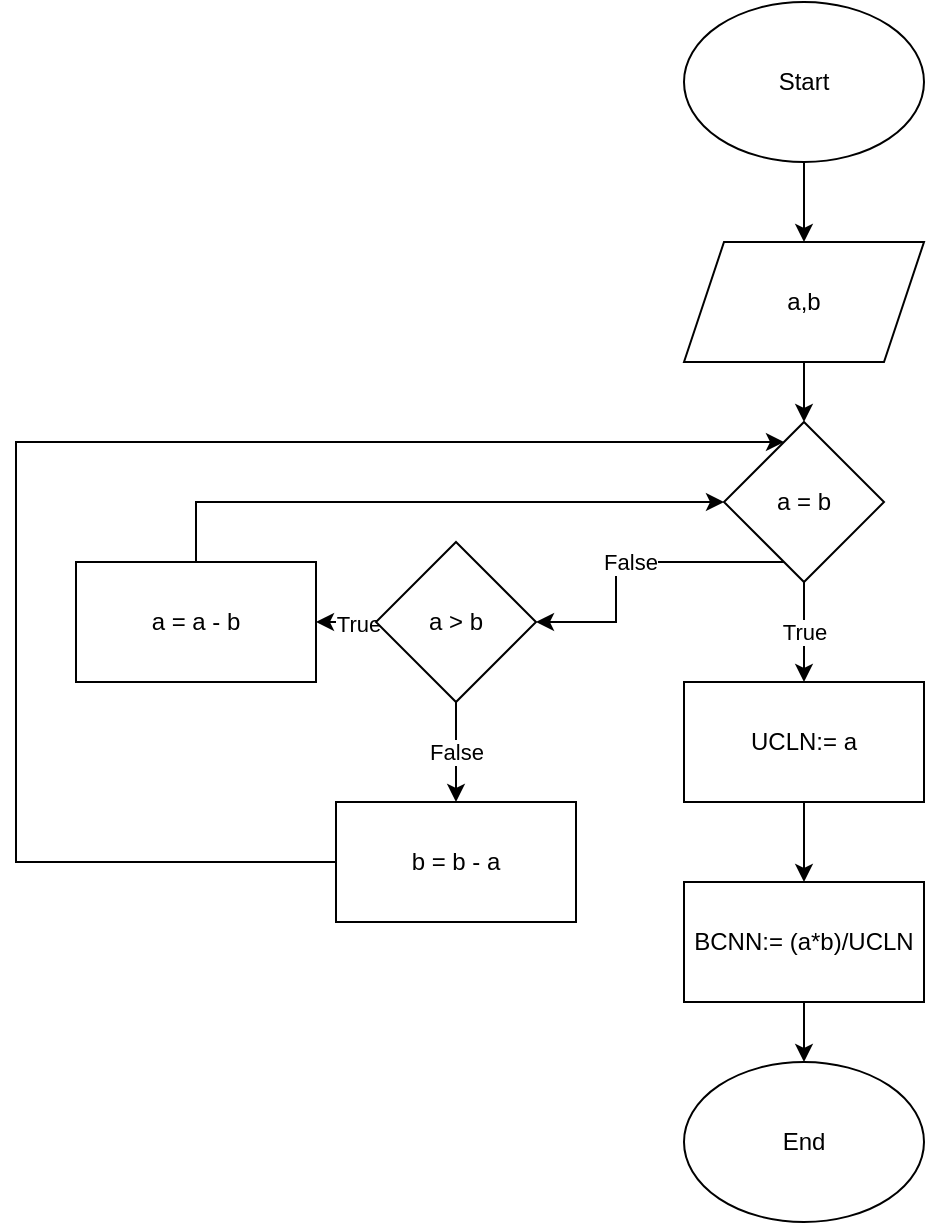 <mxfile version="22.0.8" type="device">
  <diagram id="C5RBs43oDa-KdzZeNtuy" name="Page-1">
    <mxGraphModel dx="1006" dy="566" grid="1" gridSize="10" guides="1" tooltips="1" connect="1" arrows="1" fold="1" page="1" pageScale="1" pageWidth="827" pageHeight="1169" math="0" shadow="0">
      <root>
        <mxCell id="WIyWlLk6GJQsqaUBKTNV-0" />
        <mxCell id="WIyWlLk6GJQsqaUBKTNV-1" parent="WIyWlLk6GJQsqaUBKTNV-0" />
        <mxCell id="o327pmdWcNCjlhLGnWa4-2" value="" style="edgeStyle=orthogonalEdgeStyle;rounded=0;orthogonalLoop=1;jettySize=auto;html=1;entryX=0.5;entryY=0;entryDx=0;entryDy=0;" parent="WIyWlLk6GJQsqaUBKTNV-1" source="o327pmdWcNCjlhLGnWa4-0" target="o327pmdWcNCjlhLGnWa4-3" edge="1">
          <mxGeometry relative="1" as="geometry">
            <mxPoint x="414" y="170" as="targetPoint" />
          </mxGeometry>
        </mxCell>
        <mxCell id="o327pmdWcNCjlhLGnWa4-0" value="Start" style="ellipse;whiteSpace=wrap;html=1;" parent="WIyWlLk6GJQsqaUBKTNV-1" vertex="1">
          <mxGeometry x="354" width="120" height="80" as="geometry" />
        </mxCell>
        <mxCell id="o327pmdWcNCjlhLGnWa4-7" style="edgeStyle=orthogonalEdgeStyle;rounded=0;orthogonalLoop=1;jettySize=auto;html=1;exitX=0.5;exitY=1;exitDx=0;exitDy=0;entryX=0.5;entryY=0;entryDx=0;entryDy=0;" parent="WIyWlLk6GJQsqaUBKTNV-1" source="o327pmdWcNCjlhLGnWa4-3" target="o327pmdWcNCjlhLGnWa4-6" edge="1">
          <mxGeometry relative="1" as="geometry" />
        </mxCell>
        <mxCell id="o327pmdWcNCjlhLGnWa4-3" value="a,b" style="shape=parallelogram;perimeter=parallelogramPerimeter;whiteSpace=wrap;html=1;fixedSize=1;" parent="WIyWlLk6GJQsqaUBKTNV-1" vertex="1">
          <mxGeometry x="354" y="120" width="120" height="60" as="geometry" />
        </mxCell>
        <mxCell id="o327pmdWcNCjlhLGnWa4-10" value="True" style="edgeStyle=orthogonalEdgeStyle;rounded=0;orthogonalLoop=1;jettySize=auto;html=1;" parent="WIyWlLk6GJQsqaUBKTNV-1" source="o327pmdWcNCjlhLGnWa4-6" target="o327pmdWcNCjlhLGnWa4-8" edge="1">
          <mxGeometry relative="1" as="geometry" />
        </mxCell>
        <mxCell id="o327pmdWcNCjlhLGnWa4-16" value="False" style="edgeStyle=orthogonalEdgeStyle;rounded=0;orthogonalLoop=1;jettySize=auto;html=1;entryX=1;entryY=0.5;entryDx=0;entryDy=0;" parent="WIyWlLk6GJQsqaUBKTNV-1" source="o327pmdWcNCjlhLGnWa4-6" target="o327pmdWcNCjlhLGnWa4-15" edge="1">
          <mxGeometry relative="1" as="geometry">
            <Array as="points">
              <mxPoint x="320" y="280" />
              <mxPoint x="320" y="310" />
            </Array>
          </mxGeometry>
        </mxCell>
        <mxCell id="o327pmdWcNCjlhLGnWa4-6" value="a = b" style="rhombus;whiteSpace=wrap;html=1;" parent="WIyWlLk6GJQsqaUBKTNV-1" vertex="1">
          <mxGeometry x="374" y="210" width="80" height="80" as="geometry" />
        </mxCell>
        <mxCell id="o327pmdWcNCjlhLGnWa4-12" value="" style="edgeStyle=orthogonalEdgeStyle;rounded=0;orthogonalLoop=1;jettySize=auto;html=1;" parent="WIyWlLk6GJQsqaUBKTNV-1" source="o327pmdWcNCjlhLGnWa4-8" target="o327pmdWcNCjlhLGnWa4-11" edge="1">
          <mxGeometry relative="1" as="geometry" />
        </mxCell>
        <mxCell id="o327pmdWcNCjlhLGnWa4-8" value="UCLN:= a" style="rounded=0;whiteSpace=wrap;html=1;" parent="WIyWlLk6GJQsqaUBKTNV-1" vertex="1">
          <mxGeometry x="354" y="340" width="120" height="60" as="geometry" />
        </mxCell>
        <mxCell id="o327pmdWcNCjlhLGnWa4-14" value="" style="edgeStyle=orthogonalEdgeStyle;rounded=0;orthogonalLoop=1;jettySize=auto;html=1;" parent="WIyWlLk6GJQsqaUBKTNV-1" source="o327pmdWcNCjlhLGnWa4-11" target="o327pmdWcNCjlhLGnWa4-13" edge="1">
          <mxGeometry relative="1" as="geometry" />
        </mxCell>
        <mxCell id="o327pmdWcNCjlhLGnWa4-11" value="BCNN:= (a*b)/UCLN" style="rounded=0;whiteSpace=wrap;html=1;" parent="WIyWlLk6GJQsqaUBKTNV-1" vertex="1">
          <mxGeometry x="354" y="440" width="120" height="60" as="geometry" />
        </mxCell>
        <mxCell id="o327pmdWcNCjlhLGnWa4-13" value="End" style="ellipse;whiteSpace=wrap;html=1;" parent="WIyWlLk6GJQsqaUBKTNV-1" vertex="1">
          <mxGeometry x="354" y="530" width="120" height="80" as="geometry" />
        </mxCell>
        <mxCell id="o327pmdWcNCjlhLGnWa4-18" value="False" style="edgeStyle=orthogonalEdgeStyle;rounded=0;orthogonalLoop=1;jettySize=auto;html=1;" parent="WIyWlLk6GJQsqaUBKTNV-1" source="o327pmdWcNCjlhLGnWa4-15" target="o327pmdWcNCjlhLGnWa4-17" edge="1">
          <mxGeometry relative="1" as="geometry" />
        </mxCell>
        <mxCell id="o327pmdWcNCjlhLGnWa4-20" value="" style="edgeStyle=orthogonalEdgeStyle;rounded=0;orthogonalLoop=1;jettySize=auto;html=1;" parent="WIyWlLk6GJQsqaUBKTNV-1" source="o327pmdWcNCjlhLGnWa4-15" target="o327pmdWcNCjlhLGnWa4-19" edge="1">
          <mxGeometry relative="1" as="geometry" />
        </mxCell>
        <mxCell id="o327pmdWcNCjlhLGnWa4-21" value="True" style="edgeLabel;html=1;align=center;verticalAlign=middle;resizable=0;points=[];" parent="o327pmdWcNCjlhLGnWa4-20" vertex="1" connectable="0">
          <mxGeometry x="-0.616" y="1" relative="1" as="geometry">
            <mxPoint as="offset" />
          </mxGeometry>
        </mxCell>
        <mxCell id="o327pmdWcNCjlhLGnWa4-15" value="a &amp;gt; b" style="rhombus;whiteSpace=wrap;html=1;" parent="WIyWlLk6GJQsqaUBKTNV-1" vertex="1">
          <mxGeometry x="200" y="270" width="80" height="80" as="geometry" />
        </mxCell>
        <mxCell id="o327pmdWcNCjlhLGnWa4-22" style="edgeStyle=orthogonalEdgeStyle;rounded=0;orthogonalLoop=1;jettySize=auto;html=1;exitX=0;exitY=0.5;exitDx=0;exitDy=0;" parent="WIyWlLk6GJQsqaUBKTNV-1" source="o327pmdWcNCjlhLGnWa4-17" target="o327pmdWcNCjlhLGnWa4-6" edge="1">
          <mxGeometry relative="1" as="geometry">
            <mxPoint x="414" y="220" as="targetPoint" />
            <Array as="points">
              <mxPoint x="20" y="430" />
              <mxPoint x="20" y="220" />
            </Array>
          </mxGeometry>
        </mxCell>
        <mxCell id="o327pmdWcNCjlhLGnWa4-17" value="b = b - a" style="rounded=0;whiteSpace=wrap;html=1;" parent="WIyWlLk6GJQsqaUBKTNV-1" vertex="1">
          <mxGeometry x="180" y="400" width="120" height="60" as="geometry" />
        </mxCell>
        <mxCell id="o327pmdWcNCjlhLGnWa4-23" style="edgeStyle=orthogonalEdgeStyle;rounded=0;orthogonalLoop=1;jettySize=auto;html=1;exitX=0.5;exitY=0;exitDx=0;exitDy=0;" parent="WIyWlLk6GJQsqaUBKTNV-1" source="o327pmdWcNCjlhLGnWa4-19" target="o327pmdWcNCjlhLGnWa4-6" edge="1">
          <mxGeometry relative="1" as="geometry">
            <Array as="points">
              <mxPoint x="110" y="250" />
            </Array>
          </mxGeometry>
        </mxCell>
        <mxCell id="o327pmdWcNCjlhLGnWa4-19" value="a = a - b" style="rounded=0;whiteSpace=wrap;html=1;" parent="WIyWlLk6GJQsqaUBKTNV-1" vertex="1">
          <mxGeometry x="50" y="280" width="120" height="60" as="geometry" />
        </mxCell>
      </root>
    </mxGraphModel>
  </diagram>
</mxfile>
